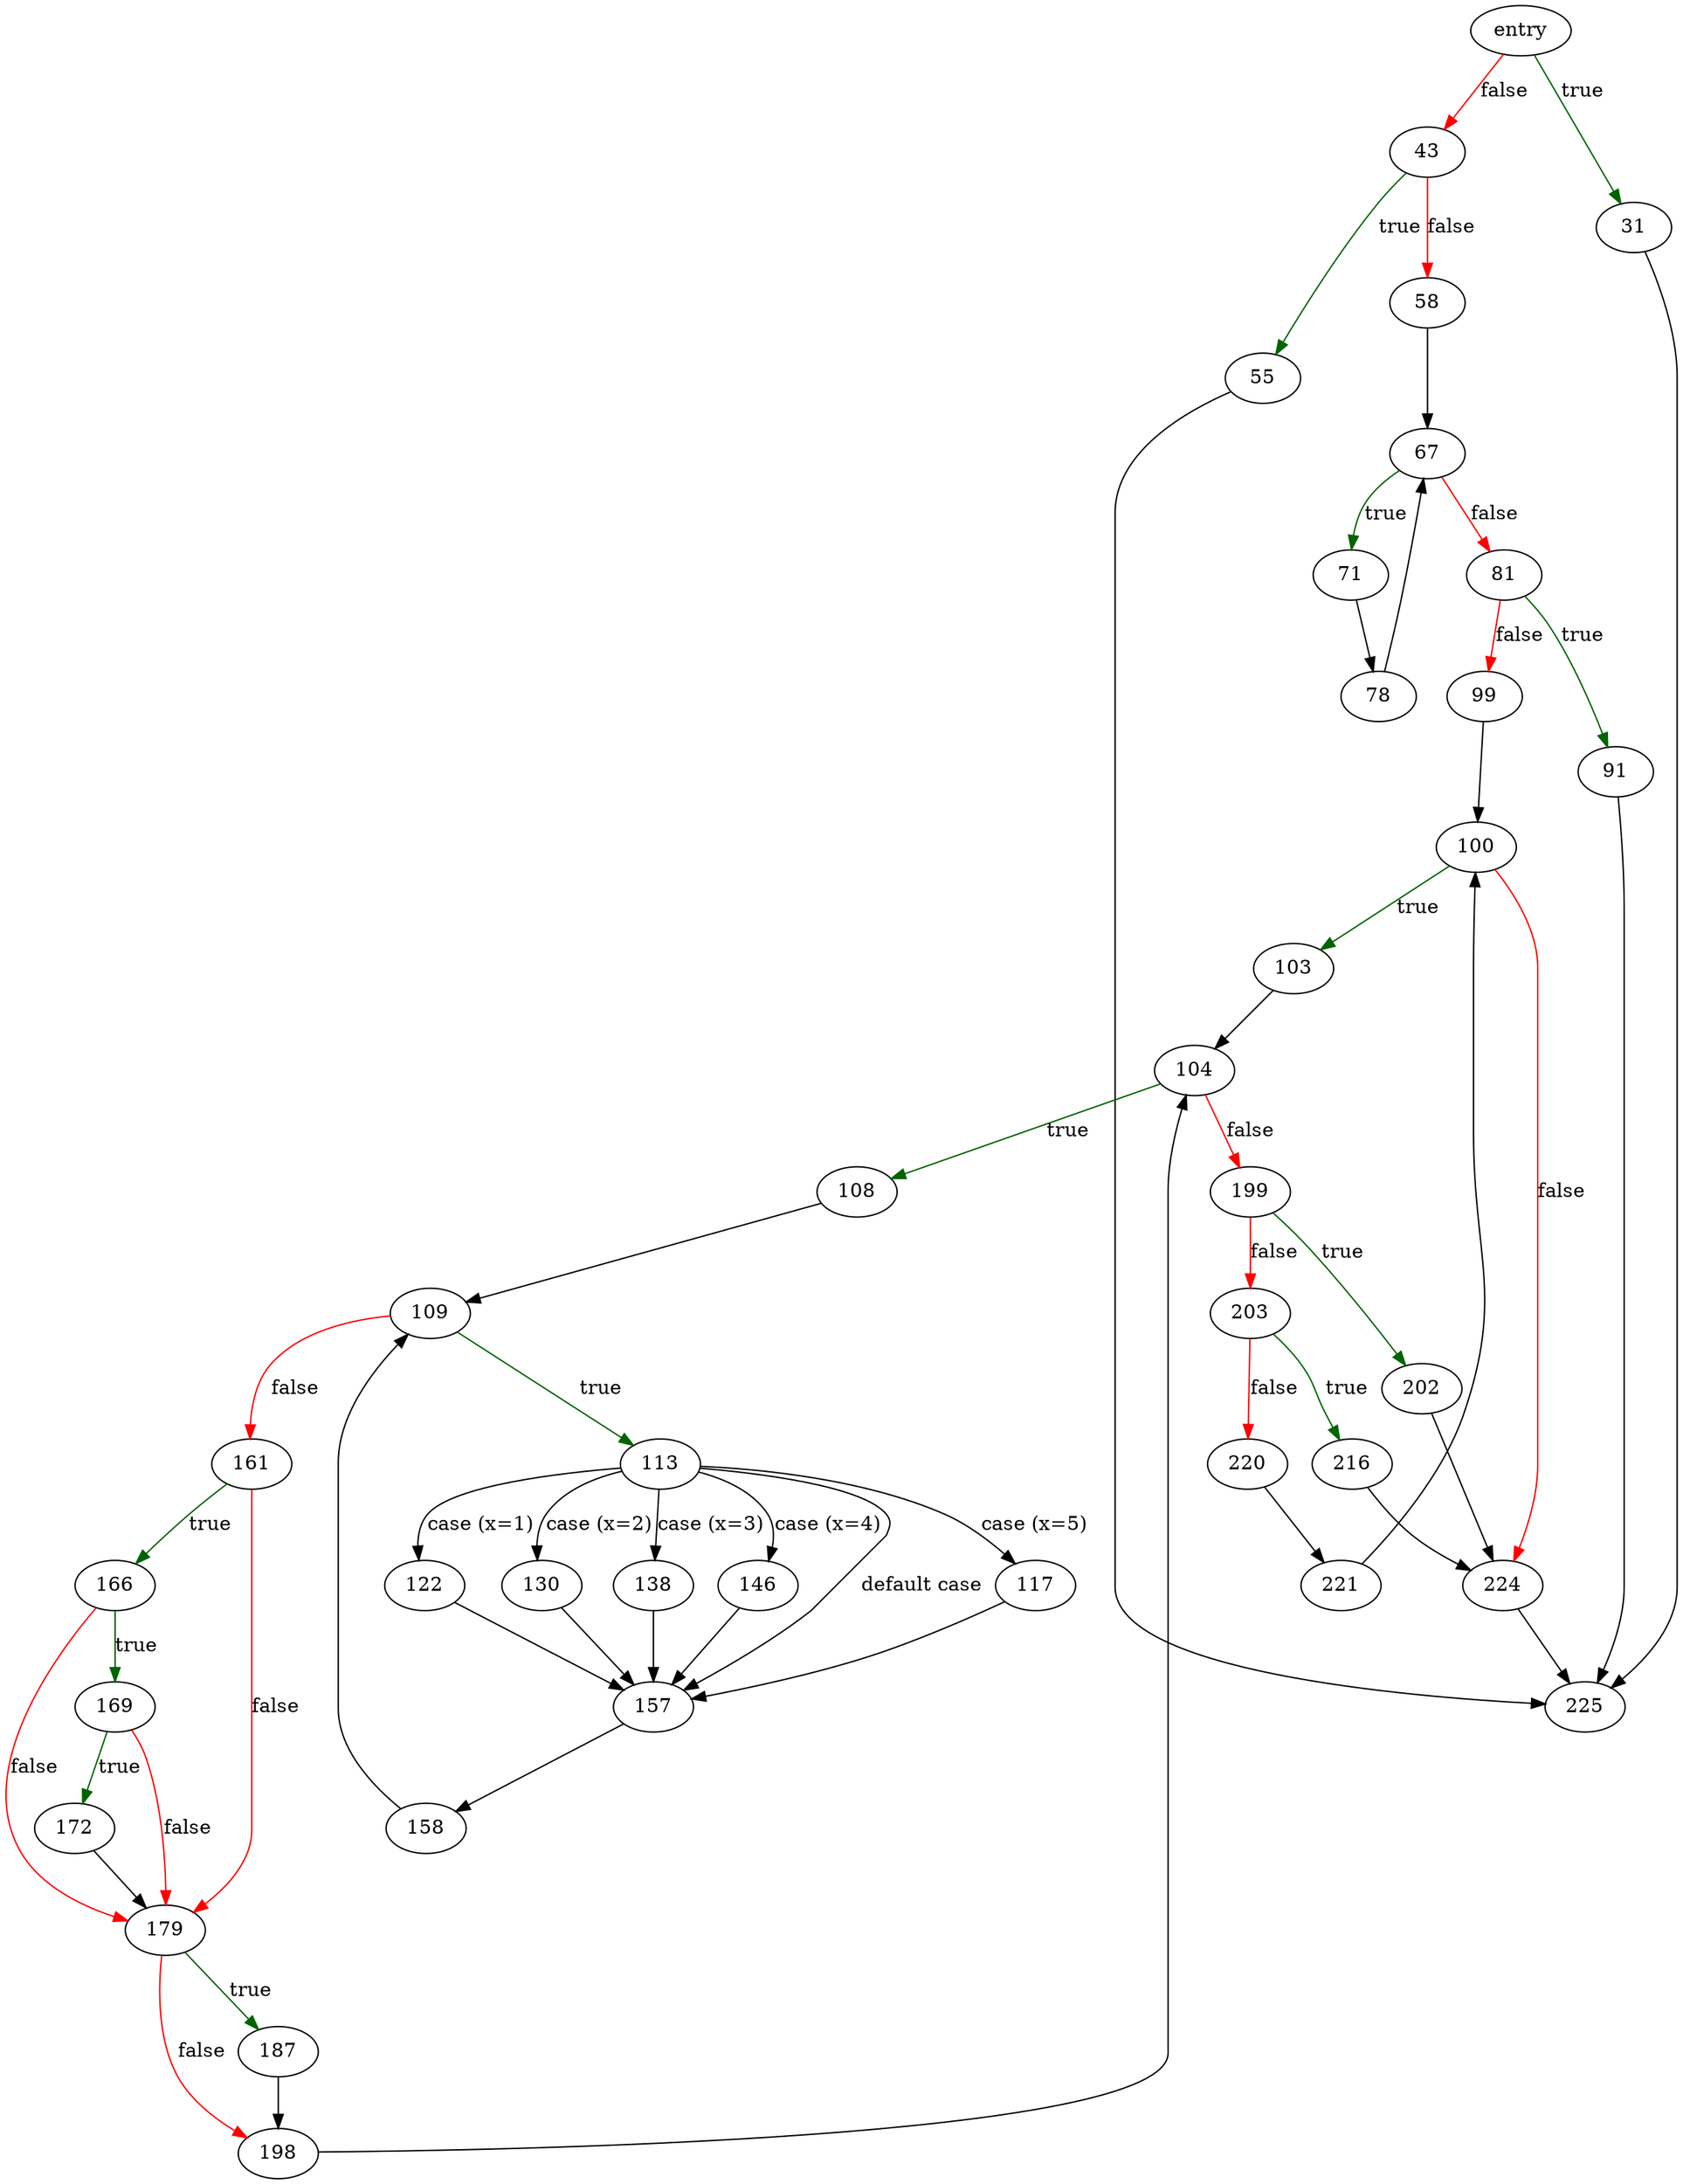 digraph "tryToCloneData" {
	// Node definitions.
	3 [label=entry];
	31;
	43;
	55;
	58;
	67;
	71;
	78;
	81;
	91;
	99;
	100;
	103;
	104;
	108;
	109;
	113;
	117;
	122;
	130;
	138;
	146;
	157;
	158;
	161;
	166;
	169;
	172;
	179;
	187;
	198;
	199;
	202;
	203;
	216;
	220;
	221;
	224;
	225;

	// Edge definitions.
	3 -> 31 [
		color=darkgreen
		label=true
	];
	3 -> 43 [
		color=red
		label=false
	];
	31 -> 225;
	43 -> 55 [
		color=darkgreen
		label=true
	];
	43 -> 58 [
		color=red
		label=false
	];
	55 -> 225;
	58 -> 67;
	67 -> 71 [
		color=darkgreen
		label=true
	];
	67 -> 81 [
		color=red
		label=false
	];
	71 -> 78;
	78 -> 67;
	81 -> 91 [
		color=darkgreen
		label=true
	];
	81 -> 99 [
		color=red
		label=false
	];
	91 -> 225;
	99 -> 100;
	100 -> 103 [
		color=darkgreen
		label=true
	];
	100 -> 224 [
		color=red
		label=false
	];
	103 -> 104;
	104 -> 108 [
		color=darkgreen
		label=true
	];
	104 -> 199 [
		color=red
		label=false
	];
	108 -> 109;
	109 -> 113 [
		color=darkgreen
		label=true
	];
	109 -> 161 [
		color=red
		label=false
	];
	113 -> 117 [label="case (x=5)"];
	113 -> 122 [label="case (x=1)"];
	113 -> 130 [label="case (x=2)"];
	113 -> 138 [label="case (x=3)"];
	113 -> 146 [label="case (x=4)"];
	113 -> 157 [label="default case"];
	117 -> 157;
	122 -> 157;
	130 -> 157;
	138 -> 157;
	146 -> 157;
	157 -> 158;
	158 -> 109;
	161 -> 166 [
		color=darkgreen
		label=true
	];
	161 -> 179 [
		color=red
		label=false
	];
	166 -> 169 [
		color=darkgreen
		label=true
	];
	166 -> 179 [
		color=red
		label=false
	];
	169 -> 172 [
		color=darkgreen
		label=true
	];
	169 -> 179 [
		color=red
		label=false
	];
	172 -> 179;
	179 -> 187 [
		color=darkgreen
		label=true
	];
	179 -> 198 [
		color=red
		label=false
	];
	187 -> 198;
	198 -> 104;
	199 -> 202 [
		color=darkgreen
		label=true
	];
	199 -> 203 [
		color=red
		label=false
	];
	202 -> 224;
	203 -> 216 [
		color=darkgreen
		label=true
	];
	203 -> 220 [
		color=red
		label=false
	];
	216 -> 224;
	220 -> 221;
	221 -> 100;
	224 -> 225;
}